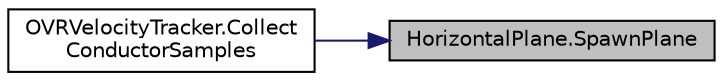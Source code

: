 digraph "HorizontalPlane.SpawnPlane"
{
 // LATEX_PDF_SIZE
  edge [fontname="Helvetica",fontsize="10",labelfontname="Helvetica",labelfontsize="10"];
  node [fontname="Helvetica",fontsize="10",shape=record];
  rankdir="RL";
  Node1 [label="HorizontalPlane.SpawnPlane",height=0.2,width=0.4,color="black", fillcolor="grey75", style="filled", fontcolor="black",tooltip="Creates horizontal plane at (x,y,z) controllerPosition during initial prep beat"];
  Node1 -> Node2 [dir="back",color="midnightblue",fontsize="10",style="solid",fontname="Helvetica"];
  Node2 [label="OVRVelocityTracker.Collect\lConductorSamples",height=0.2,width=0.4,color="black", fillcolor="white", style="filled",URL="$class_o_v_r_velocity_tracker.html#a800d664c6b37036a38bd9e705c6809d4",tooltip="Collects conductor samples every 'DistanceBetweenMeasurements' apart."];
}
